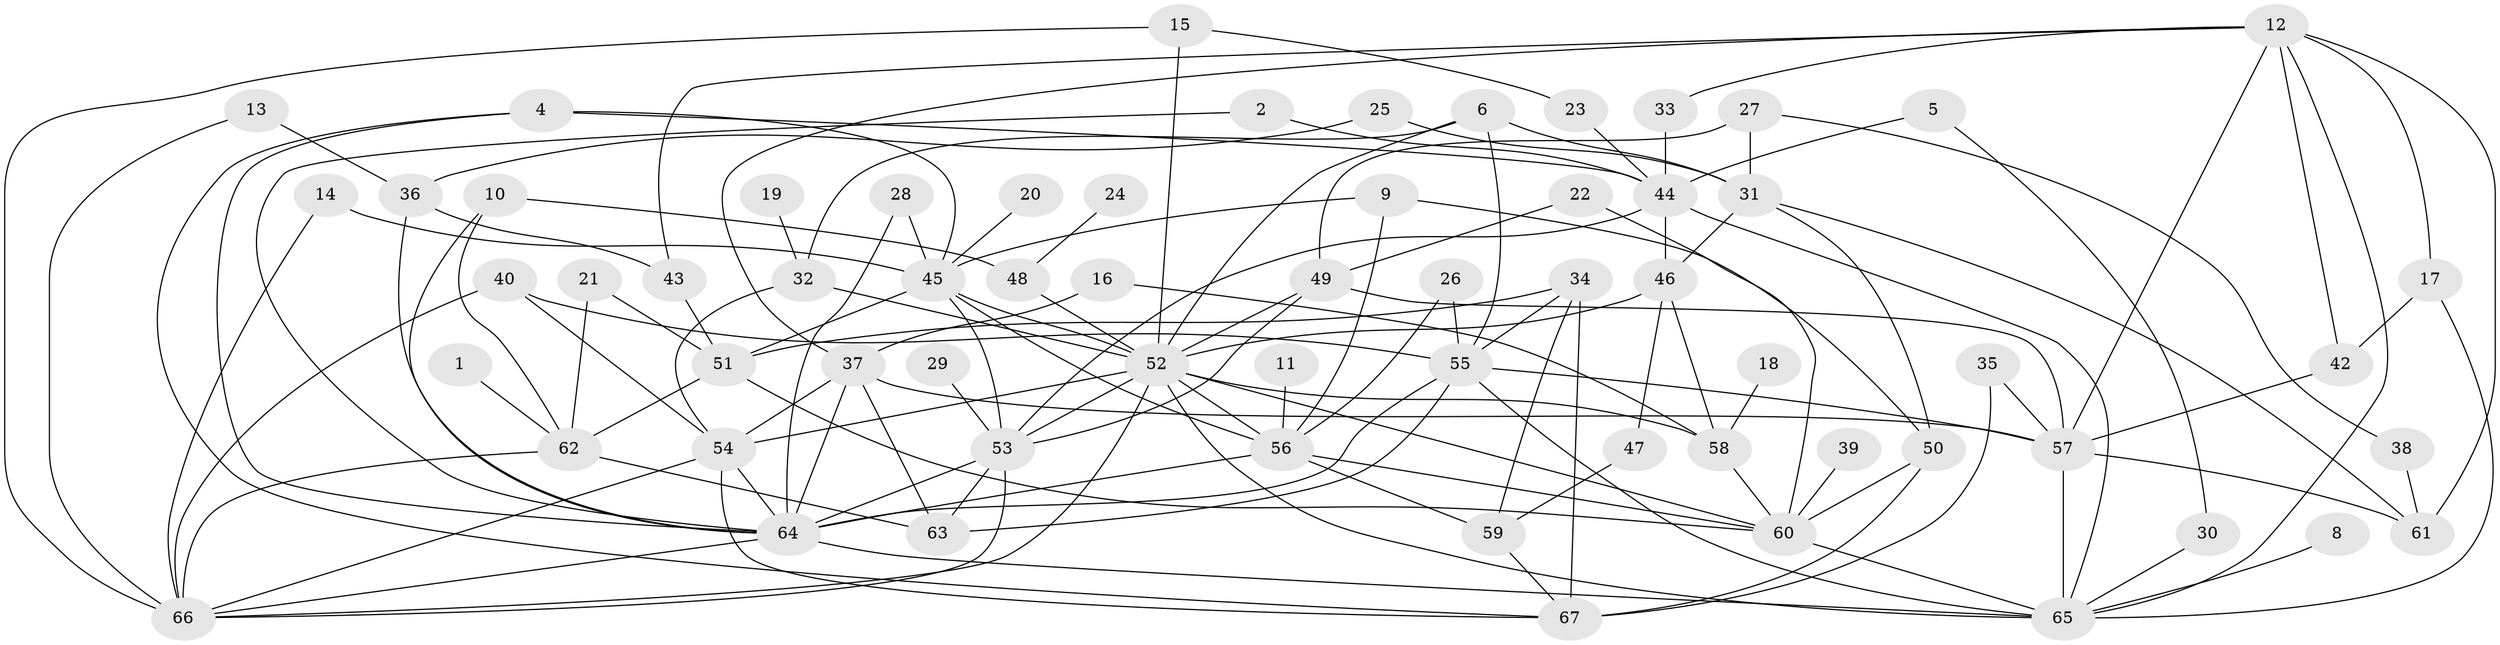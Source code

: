 // original degree distribution, {2: 0.2462686567164179, 5: 0.07462686567164178, 3: 0.20149253731343283, 4: 0.22388059701492538, 1: 0.13432835820895522, 7: 0.022388059701492536, 0: 0.022388059701492536, 6: 0.05223880597014925, 8: 0.022388059701492536}
// Generated by graph-tools (version 1.1) at 2025/49/03/09/25 03:49:08]
// undirected, 64 vertices, 133 edges
graph export_dot {
graph [start="1"]
  node [color=gray90,style=filled];
  1;
  2;
  4;
  5;
  6;
  8;
  9;
  10;
  11;
  12;
  13;
  14;
  15;
  16;
  17;
  18;
  19;
  20;
  21;
  22;
  23;
  24;
  25;
  26;
  27;
  28;
  29;
  30;
  31;
  32;
  33;
  34;
  35;
  36;
  37;
  38;
  39;
  40;
  42;
  43;
  44;
  45;
  46;
  47;
  48;
  49;
  50;
  51;
  52;
  53;
  54;
  55;
  56;
  57;
  58;
  59;
  60;
  61;
  62;
  63;
  64;
  65;
  66;
  67;
  1 -- 62 [weight=1.0];
  2 -- 44 [weight=1.0];
  2 -- 64 [weight=1.0];
  4 -- 44 [weight=1.0];
  4 -- 45 [weight=1.0];
  4 -- 64 [weight=1.0];
  4 -- 67 [weight=1.0];
  5 -- 30 [weight=1.0];
  5 -- 44 [weight=1.0];
  6 -- 31 [weight=1.0];
  6 -- 32 [weight=1.0];
  6 -- 52 [weight=1.0];
  6 -- 55 [weight=1.0];
  8 -- 65 [weight=1.0];
  9 -- 45 [weight=1.0];
  9 -- 50 [weight=1.0];
  9 -- 56 [weight=1.0];
  10 -- 48 [weight=1.0];
  10 -- 62 [weight=1.0];
  10 -- 64 [weight=1.0];
  11 -- 56 [weight=1.0];
  12 -- 17 [weight=1.0];
  12 -- 33 [weight=1.0];
  12 -- 37 [weight=1.0];
  12 -- 42 [weight=1.0];
  12 -- 43 [weight=1.0];
  12 -- 57 [weight=1.0];
  12 -- 61 [weight=1.0];
  12 -- 65 [weight=1.0];
  13 -- 36 [weight=1.0];
  13 -- 66 [weight=1.0];
  14 -- 45 [weight=1.0];
  14 -- 66 [weight=1.0];
  15 -- 23 [weight=1.0];
  15 -- 52 [weight=1.0];
  15 -- 66 [weight=1.0];
  16 -- 37 [weight=1.0];
  16 -- 58 [weight=1.0];
  17 -- 42 [weight=1.0];
  17 -- 65 [weight=1.0];
  18 -- 58 [weight=1.0];
  19 -- 32 [weight=1.0];
  20 -- 45 [weight=1.0];
  21 -- 51 [weight=1.0];
  21 -- 62 [weight=1.0];
  22 -- 49 [weight=1.0];
  22 -- 60 [weight=1.0];
  23 -- 44 [weight=1.0];
  24 -- 48 [weight=1.0];
  25 -- 31 [weight=1.0];
  25 -- 36 [weight=1.0];
  26 -- 55 [weight=1.0];
  26 -- 56 [weight=1.0];
  27 -- 31 [weight=1.0];
  27 -- 38 [weight=1.0];
  27 -- 49 [weight=1.0];
  28 -- 45 [weight=1.0];
  28 -- 64 [weight=1.0];
  29 -- 53 [weight=1.0];
  30 -- 65 [weight=1.0];
  31 -- 46 [weight=1.0];
  31 -- 50 [weight=1.0];
  31 -- 61 [weight=1.0];
  32 -- 52 [weight=1.0];
  32 -- 54 [weight=1.0];
  33 -- 44 [weight=1.0];
  34 -- 51 [weight=1.0];
  34 -- 55 [weight=2.0];
  34 -- 59 [weight=1.0];
  34 -- 67 [weight=1.0];
  35 -- 57 [weight=1.0];
  35 -- 67 [weight=1.0];
  36 -- 43 [weight=1.0];
  36 -- 64 [weight=1.0];
  37 -- 54 [weight=2.0];
  37 -- 57 [weight=1.0];
  37 -- 63 [weight=1.0];
  37 -- 64 [weight=1.0];
  38 -- 61 [weight=1.0];
  39 -- 60 [weight=1.0];
  40 -- 54 [weight=1.0];
  40 -- 55 [weight=1.0];
  40 -- 66 [weight=1.0];
  42 -- 57 [weight=1.0];
  43 -- 51 [weight=1.0];
  44 -- 46 [weight=1.0];
  44 -- 53 [weight=1.0];
  44 -- 65 [weight=1.0];
  45 -- 51 [weight=1.0];
  45 -- 52 [weight=1.0];
  45 -- 53 [weight=1.0];
  45 -- 56 [weight=1.0];
  46 -- 47 [weight=1.0];
  46 -- 52 [weight=1.0];
  46 -- 58 [weight=1.0];
  47 -- 59 [weight=1.0];
  48 -- 52 [weight=1.0];
  49 -- 52 [weight=1.0];
  49 -- 53 [weight=1.0];
  49 -- 57 [weight=1.0];
  50 -- 60 [weight=1.0];
  50 -- 67 [weight=2.0];
  51 -- 60 [weight=1.0];
  51 -- 62 [weight=1.0];
  52 -- 53 [weight=1.0];
  52 -- 54 [weight=1.0];
  52 -- 56 [weight=1.0];
  52 -- 58 [weight=2.0];
  52 -- 60 [weight=1.0];
  52 -- 65 [weight=1.0];
  52 -- 66 [weight=1.0];
  53 -- 63 [weight=1.0];
  53 -- 64 [weight=1.0];
  53 -- 66 [weight=1.0];
  54 -- 64 [weight=1.0];
  54 -- 66 [weight=1.0];
  54 -- 67 [weight=1.0];
  55 -- 57 [weight=1.0];
  55 -- 63 [weight=2.0];
  55 -- 64 [weight=1.0];
  55 -- 65 [weight=1.0];
  56 -- 59 [weight=1.0];
  56 -- 60 [weight=1.0];
  56 -- 64 [weight=1.0];
  57 -- 61 [weight=1.0];
  57 -- 65 [weight=1.0];
  58 -- 60 [weight=1.0];
  59 -- 67 [weight=1.0];
  60 -- 65 [weight=2.0];
  62 -- 63 [weight=1.0];
  62 -- 66 [weight=1.0];
  64 -- 65 [weight=1.0];
  64 -- 66 [weight=1.0];
}
